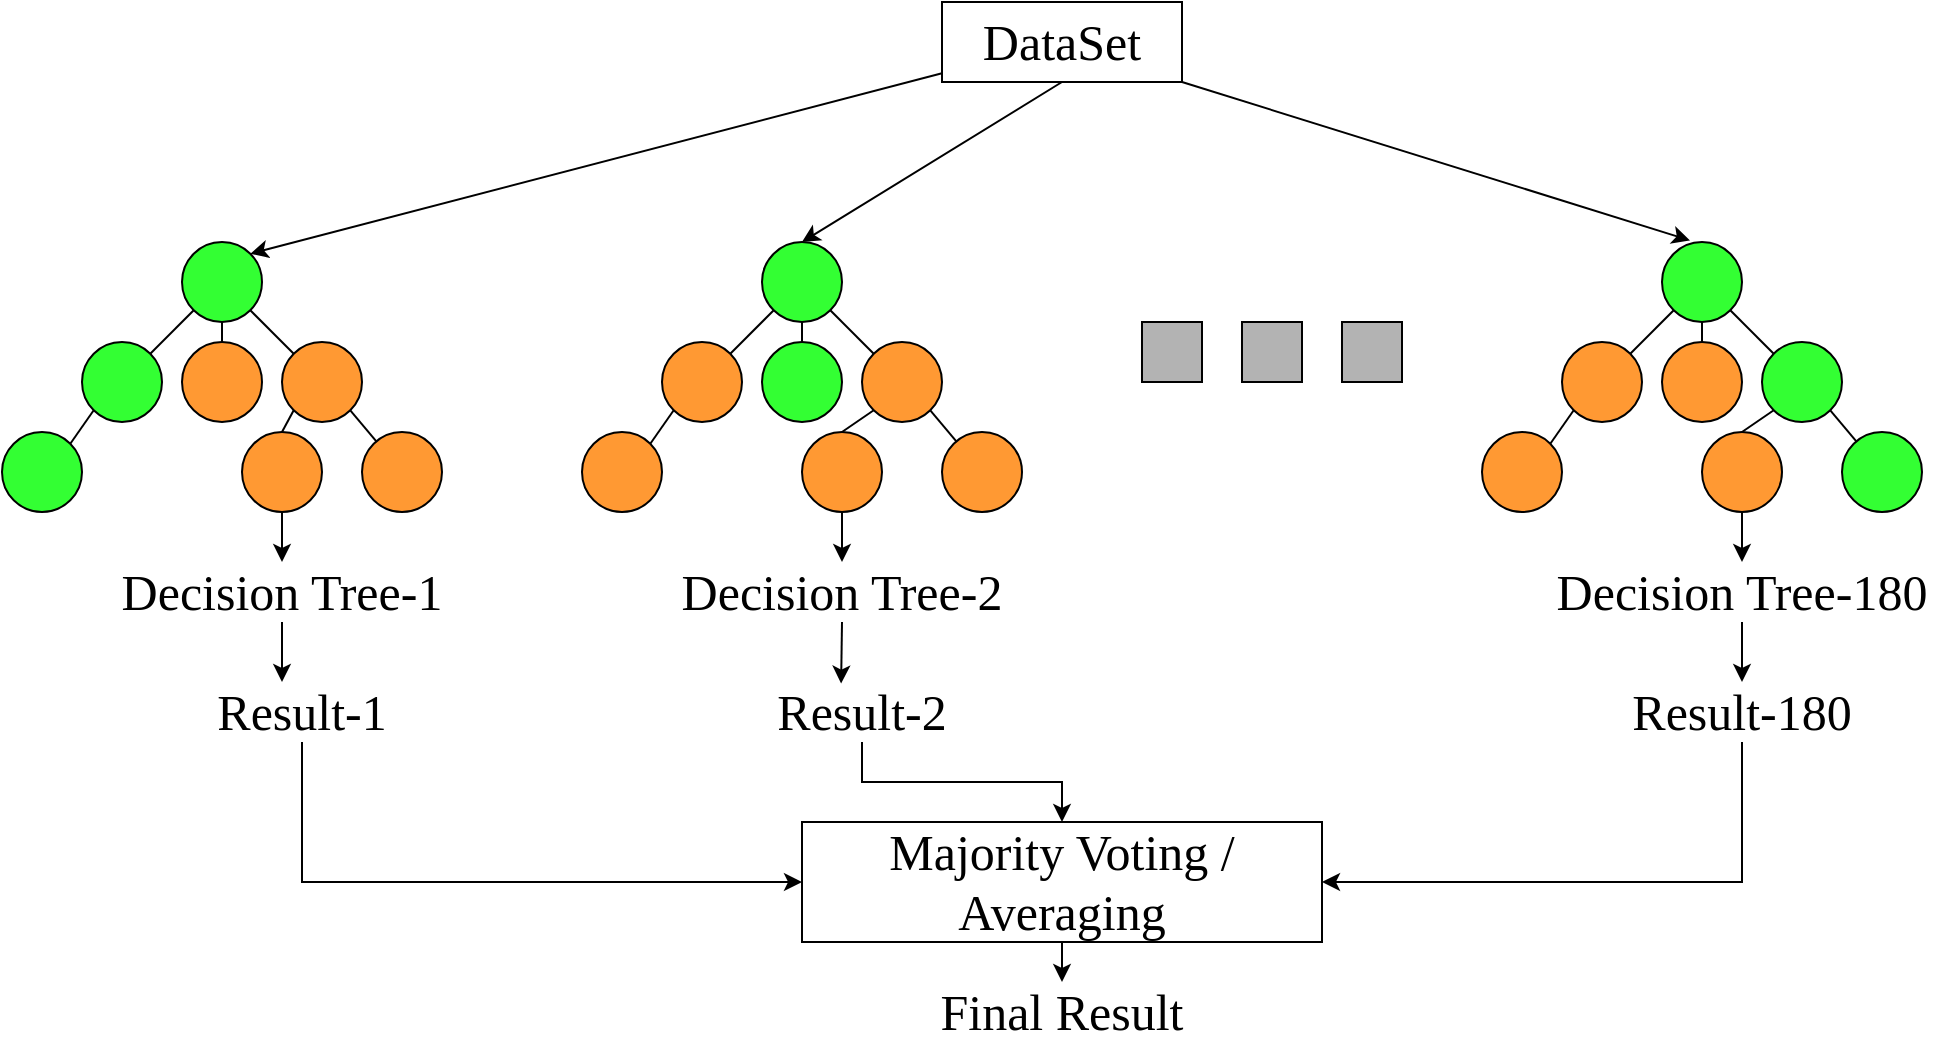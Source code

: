 <mxfile version="24.0.7" type="github">
  <diagram name="第 1 页" id="hqMSWx05icb2TXo64RTx">
    <mxGraphModel dx="1205" dy="1831" grid="1" gridSize="10" guides="1" tooltips="1" connect="1" arrows="0" fold="1" page="1" pageScale="1" pageWidth="827" pageHeight="1169" math="0" shadow="0">
      <root>
        <mxCell id="0" />
        <mxCell id="1" parent="0" />
        <mxCell id="2sswuefIibHv89pwSq-W-1" value="" style="ellipse;whiteSpace=wrap;html=1;aspect=fixed;fillColor=#33FF33;" parent="1" vertex="1">
          <mxGeometry x="240" y="40" width="40" height="40" as="geometry" />
        </mxCell>
        <mxCell id="2sswuefIibHv89pwSq-W-7" value="" style="ellipse;whiteSpace=wrap;html=1;aspect=fixed;fillColor=#33FF33;" parent="1" vertex="1">
          <mxGeometry x="190" y="90" width="40" height="40" as="geometry" />
        </mxCell>
        <mxCell id="2sswuefIibHv89pwSq-W-8" value="" style="ellipse;whiteSpace=wrap;html=1;aspect=fixed;fillColor=#FF9933;" parent="1" vertex="1">
          <mxGeometry x="290" y="90" width="40" height="40" as="geometry" />
        </mxCell>
        <mxCell id="2sswuefIibHv89pwSq-W-9" value="" style="ellipse;whiteSpace=wrap;html=1;aspect=fixed;fillColor=#33FF33;" parent="1" vertex="1">
          <mxGeometry x="150" y="135" width="40" height="40" as="geometry" />
        </mxCell>
        <mxCell id="2sswuefIibHv89pwSq-W-10" value="" style="ellipse;whiteSpace=wrap;html=1;aspect=fixed;fillColor=#FF9933;" parent="1" vertex="1">
          <mxGeometry x="330" y="135" width="40" height="40" as="geometry" />
        </mxCell>
        <mxCell id="2sswuefIibHv89pwSq-W-11" value="" style="endArrow=none;html=1;rounded=0;entryX=0;entryY=1;entryDx=0;entryDy=0;exitX=1;exitY=0;exitDx=0;exitDy=0;" parent="1" source="2sswuefIibHv89pwSq-W-7" target="2sswuefIibHv89pwSq-W-1" edge="1">
          <mxGeometry width="50" height="50" relative="1" as="geometry">
            <mxPoint x="80" y="270" as="sourcePoint" />
            <mxPoint x="130" y="220" as="targetPoint" />
          </mxGeometry>
        </mxCell>
        <mxCell id="2sswuefIibHv89pwSq-W-12" value="" style="endArrow=none;html=1;rounded=0;entryX=1;entryY=0;entryDx=0;entryDy=0;exitX=0;exitY=1;exitDx=0;exitDy=0;" parent="1" source="2sswuefIibHv89pwSq-W-7" target="2sswuefIibHv89pwSq-W-9" edge="1">
          <mxGeometry width="50" height="50" relative="1" as="geometry">
            <mxPoint x="244" y="96" as="sourcePoint" />
            <mxPoint x="256" y="84" as="targetPoint" />
          </mxGeometry>
        </mxCell>
        <mxCell id="2sswuefIibHv89pwSq-W-13" value="" style="endArrow=none;html=1;rounded=0;entryX=1;entryY=1;entryDx=0;entryDy=0;" parent="1" source="2sswuefIibHv89pwSq-W-8" target="2sswuefIibHv89pwSq-W-1" edge="1">
          <mxGeometry width="50" height="50" relative="1" as="geometry">
            <mxPoint x="244" y="96" as="sourcePoint" />
            <mxPoint x="256" y="84" as="targetPoint" />
          </mxGeometry>
        </mxCell>
        <mxCell id="2sswuefIibHv89pwSq-W-14" value="" style="endArrow=none;html=1;rounded=0;entryX=1;entryY=1;entryDx=0;entryDy=0;" parent="1" source="2sswuefIibHv89pwSq-W-10" target="2sswuefIibHv89pwSq-W-8" edge="1">
          <mxGeometry width="50" height="50" relative="1" as="geometry">
            <mxPoint x="296" y="96" as="sourcePoint" />
            <mxPoint x="284" y="84" as="targetPoint" />
          </mxGeometry>
        </mxCell>
        <mxCell id="2sswuefIibHv89pwSq-W-33" value="" style="rounded=0;whiteSpace=wrap;html=1;fillColor=#B3B3B3;" parent="1" vertex="1">
          <mxGeometry x="720" y="80" width="30" height="30" as="geometry" />
        </mxCell>
        <mxCell id="2sswuefIibHv89pwSq-W-34" value="" style="rounded=0;whiteSpace=wrap;html=1;fillColor=#B3B3B3;" parent="1" vertex="1">
          <mxGeometry x="770" y="80" width="30" height="30" as="geometry" />
        </mxCell>
        <mxCell id="2sswuefIibHv89pwSq-W-35" value="" style="rounded=0;whiteSpace=wrap;html=1;fillColor=#B3B3B3;" parent="1" vertex="1">
          <mxGeometry x="820" y="80" width="30" height="30" as="geometry" />
        </mxCell>
        <mxCell id="2sswuefIibHv89pwSq-W-88" style="edgeStyle=none;rounded=0;orthogonalLoop=1;jettySize=auto;html=1;exitX=1;exitY=1;exitDx=0;exitDy=0;entryX=0.35;entryY=-0.02;entryDx=0;entryDy=0;entryPerimeter=0;" parent="1" source="2sswuefIibHv89pwSq-W-36" target="2sswuefIibHv89pwSq-W-74" edge="1">
          <mxGeometry relative="1" as="geometry" />
        </mxCell>
        <mxCell id="2sswuefIibHv89pwSq-W-36" value="&lt;font style=&quot;font-size: 25px;&quot; face=&quot;Times New Roman&quot;&gt;DataSet&lt;/font&gt;" style="rounded=0;whiteSpace=wrap;html=1;" parent="1" vertex="1">
          <mxGeometry x="620" y="-80" width="120" height="40" as="geometry" />
        </mxCell>
        <mxCell id="2sswuefIibHv89pwSq-W-37" value="" style="ellipse;whiteSpace=wrap;html=1;aspect=fixed;fillColor=#FF9933;" parent="1" vertex="1">
          <mxGeometry x="240" y="90" width="40" height="40" as="geometry" />
        </mxCell>
        <mxCell id="2sswuefIibHv89pwSq-W-39" value="" style="endArrow=none;html=1;rounded=0;exitX=0.5;exitY=1;exitDx=0;exitDy=0;" parent="1" source="2sswuefIibHv89pwSq-W-1" target="2sswuefIibHv89pwSq-W-37" edge="1">
          <mxGeometry width="50" height="50" relative="1" as="geometry">
            <mxPoint x="176" y="164" as="sourcePoint" />
            <mxPoint x="124" y="216" as="targetPoint" />
          </mxGeometry>
        </mxCell>
        <mxCell id="2sswuefIibHv89pwSq-W-63" value="" style="ellipse;whiteSpace=wrap;html=1;aspect=fixed;fillColor=#33FF33;" parent="1" vertex="1">
          <mxGeometry x="530" y="40" width="40" height="40" as="geometry" />
        </mxCell>
        <mxCell id="2sswuefIibHv89pwSq-W-64" value="" style="ellipse;whiteSpace=wrap;html=1;aspect=fixed;fillColor=#FF9933;" parent="1" vertex="1">
          <mxGeometry x="480" y="90" width="40" height="40" as="geometry" />
        </mxCell>
        <mxCell id="2sswuefIibHv89pwSq-W-65" value="" style="ellipse;whiteSpace=wrap;html=1;aspect=fixed;fillColor=#FF9933;" parent="1" vertex="1">
          <mxGeometry x="580" y="90" width="40" height="40" as="geometry" />
        </mxCell>
        <mxCell id="2sswuefIibHv89pwSq-W-66" value="" style="ellipse;whiteSpace=wrap;html=1;aspect=fixed;fillColor=#FF9933;" parent="1" vertex="1">
          <mxGeometry x="440" y="135" width="40" height="40" as="geometry" />
        </mxCell>
        <mxCell id="2sswuefIibHv89pwSq-W-67" value="" style="ellipse;whiteSpace=wrap;html=1;aspect=fixed;fillColor=#FF9933;" parent="1" vertex="1">
          <mxGeometry x="620" y="135" width="40" height="40" as="geometry" />
        </mxCell>
        <mxCell id="2sswuefIibHv89pwSq-W-68" value="" style="endArrow=none;html=1;rounded=0;entryX=0;entryY=1;entryDx=0;entryDy=0;exitX=1;exitY=0;exitDx=0;exitDy=0;" parent="1" source="2sswuefIibHv89pwSq-W-64" target="2sswuefIibHv89pwSq-W-63" edge="1">
          <mxGeometry width="50" height="50" relative="1" as="geometry">
            <mxPoint x="370" y="270" as="sourcePoint" />
            <mxPoint x="420" y="220" as="targetPoint" />
          </mxGeometry>
        </mxCell>
        <mxCell id="2sswuefIibHv89pwSq-W-69" value="" style="endArrow=none;html=1;rounded=0;entryX=1;entryY=0;entryDx=0;entryDy=0;exitX=0;exitY=1;exitDx=0;exitDy=0;" parent="1" source="2sswuefIibHv89pwSq-W-64" target="2sswuefIibHv89pwSq-W-66" edge="1">
          <mxGeometry width="50" height="50" relative="1" as="geometry">
            <mxPoint x="534" y="96" as="sourcePoint" />
            <mxPoint x="546" y="84" as="targetPoint" />
          </mxGeometry>
        </mxCell>
        <mxCell id="2sswuefIibHv89pwSq-W-70" value="" style="endArrow=none;html=1;rounded=0;entryX=1;entryY=1;entryDx=0;entryDy=0;" parent="1" source="2sswuefIibHv89pwSq-W-65" target="2sswuefIibHv89pwSq-W-63" edge="1">
          <mxGeometry width="50" height="50" relative="1" as="geometry">
            <mxPoint x="534" y="96" as="sourcePoint" />
            <mxPoint x="546" y="84" as="targetPoint" />
          </mxGeometry>
        </mxCell>
        <mxCell id="2sswuefIibHv89pwSq-W-71" value="" style="endArrow=none;html=1;rounded=0;entryX=1;entryY=1;entryDx=0;entryDy=0;" parent="1" source="2sswuefIibHv89pwSq-W-67" target="2sswuefIibHv89pwSq-W-65" edge="1">
          <mxGeometry width="50" height="50" relative="1" as="geometry">
            <mxPoint x="586" y="96" as="sourcePoint" />
            <mxPoint x="574" y="84" as="targetPoint" />
          </mxGeometry>
        </mxCell>
        <mxCell id="2sswuefIibHv89pwSq-W-72" value="" style="ellipse;whiteSpace=wrap;html=1;aspect=fixed;fillColor=#33FF33;" parent="1" vertex="1">
          <mxGeometry x="530" y="90" width="40" height="40" as="geometry" />
        </mxCell>
        <mxCell id="2sswuefIibHv89pwSq-W-73" value="" style="endArrow=none;html=1;rounded=0;exitX=0.5;exitY=1;exitDx=0;exitDy=0;" parent="1" source="2sswuefIibHv89pwSq-W-63" target="2sswuefIibHv89pwSq-W-72" edge="1">
          <mxGeometry width="50" height="50" relative="1" as="geometry">
            <mxPoint x="466" y="164" as="sourcePoint" />
            <mxPoint x="414" y="216" as="targetPoint" />
          </mxGeometry>
        </mxCell>
        <mxCell id="2sswuefIibHv89pwSq-W-74" value="" style="ellipse;whiteSpace=wrap;html=1;aspect=fixed;fillColor=#33FF33;" parent="1" vertex="1">
          <mxGeometry x="980" y="40" width="40" height="40" as="geometry" />
        </mxCell>
        <mxCell id="2sswuefIibHv89pwSq-W-75" value="" style="ellipse;whiteSpace=wrap;html=1;aspect=fixed;fillColor=#FF9933;" parent="1" vertex="1">
          <mxGeometry x="930" y="90" width="40" height="40" as="geometry" />
        </mxCell>
        <mxCell id="2sswuefIibHv89pwSq-W-76" value="" style="ellipse;whiteSpace=wrap;html=1;aspect=fixed;fillColor=#33FF33;" parent="1" vertex="1">
          <mxGeometry x="1030" y="90" width="40" height="40" as="geometry" />
        </mxCell>
        <mxCell id="2sswuefIibHv89pwSq-W-77" value="" style="ellipse;whiteSpace=wrap;html=1;aspect=fixed;fillColor=#FF9933;" parent="1" vertex="1">
          <mxGeometry x="890" y="135" width="40" height="40" as="geometry" />
        </mxCell>
        <mxCell id="2sswuefIibHv89pwSq-W-78" value="" style="ellipse;whiteSpace=wrap;html=1;aspect=fixed;fillColor=#33FF33;" parent="1" vertex="1">
          <mxGeometry x="1070" y="135" width="40" height="40" as="geometry" />
        </mxCell>
        <mxCell id="2sswuefIibHv89pwSq-W-79" value="" style="endArrow=none;html=1;rounded=0;entryX=0;entryY=1;entryDx=0;entryDy=0;exitX=1;exitY=0;exitDx=0;exitDy=0;" parent="1" source="2sswuefIibHv89pwSq-W-75" target="2sswuefIibHv89pwSq-W-74" edge="1">
          <mxGeometry width="50" height="50" relative="1" as="geometry">
            <mxPoint x="820" y="270" as="sourcePoint" />
            <mxPoint x="870" y="220" as="targetPoint" />
          </mxGeometry>
        </mxCell>
        <mxCell id="2sswuefIibHv89pwSq-W-80" value="" style="endArrow=none;html=1;rounded=0;entryX=1;entryY=0;entryDx=0;entryDy=0;exitX=0;exitY=1;exitDx=0;exitDy=0;" parent="1" source="2sswuefIibHv89pwSq-W-75" target="2sswuefIibHv89pwSq-W-77" edge="1">
          <mxGeometry width="50" height="50" relative="1" as="geometry">
            <mxPoint x="984" y="96" as="sourcePoint" />
            <mxPoint x="996" y="84" as="targetPoint" />
          </mxGeometry>
        </mxCell>
        <mxCell id="2sswuefIibHv89pwSq-W-81" value="" style="endArrow=none;html=1;rounded=0;entryX=1;entryY=1;entryDx=0;entryDy=0;" parent="1" source="2sswuefIibHv89pwSq-W-76" target="2sswuefIibHv89pwSq-W-74" edge="1">
          <mxGeometry width="50" height="50" relative="1" as="geometry">
            <mxPoint x="984" y="96" as="sourcePoint" />
            <mxPoint x="996" y="84" as="targetPoint" />
          </mxGeometry>
        </mxCell>
        <mxCell id="2sswuefIibHv89pwSq-W-82" value="" style="endArrow=none;html=1;rounded=0;entryX=1;entryY=1;entryDx=0;entryDy=0;" parent="1" source="2sswuefIibHv89pwSq-W-78" target="2sswuefIibHv89pwSq-W-76" edge="1">
          <mxGeometry width="50" height="50" relative="1" as="geometry">
            <mxPoint x="1036" y="96" as="sourcePoint" />
            <mxPoint x="1024" y="84" as="targetPoint" />
          </mxGeometry>
        </mxCell>
        <mxCell id="2sswuefIibHv89pwSq-W-83" value="" style="ellipse;whiteSpace=wrap;html=1;aspect=fixed;fillColor=#FF9933;" parent="1" vertex="1">
          <mxGeometry x="980" y="90" width="40" height="40" as="geometry" />
        </mxCell>
        <mxCell id="2sswuefIibHv89pwSq-W-84" value="" style="endArrow=none;html=1;rounded=0;exitX=0.5;exitY=1;exitDx=0;exitDy=0;" parent="1" source="2sswuefIibHv89pwSq-W-74" target="2sswuefIibHv89pwSq-W-83" edge="1">
          <mxGeometry width="50" height="50" relative="1" as="geometry">
            <mxPoint x="916" y="164" as="sourcePoint" />
            <mxPoint x="864" y="216" as="targetPoint" />
          </mxGeometry>
        </mxCell>
        <mxCell id="2sswuefIibHv89pwSq-W-86" style="edgeStyle=none;rounded=0;orthogonalLoop=1;jettySize=auto;html=1;entryX=1;entryY=0;entryDx=0;entryDy=0;" parent="1" source="2sswuefIibHv89pwSq-W-36" target="2sswuefIibHv89pwSq-W-1" edge="1">
          <mxGeometry relative="1" as="geometry">
            <mxPoint x="279" y="55" as="targetPoint" />
          </mxGeometry>
        </mxCell>
        <mxCell id="2sswuefIibHv89pwSq-W-87" style="edgeStyle=none;rounded=0;orthogonalLoop=1;jettySize=auto;html=1;exitX=0.5;exitY=1;exitDx=0;exitDy=0;entryX=0.5;entryY=0;entryDx=0;entryDy=0;" parent="1" source="2sswuefIibHv89pwSq-W-36" target="2sswuefIibHv89pwSq-W-63" edge="1">
          <mxGeometry relative="1" as="geometry" />
        </mxCell>
        <mxCell id="2sswuefIibHv89pwSq-W-89" value="" style="ellipse;whiteSpace=wrap;html=1;aspect=fixed;fillColor=#FF9933;" parent="1" vertex="1">
          <mxGeometry x="550" y="135" width="40" height="40" as="geometry" />
        </mxCell>
        <mxCell id="2sswuefIibHv89pwSq-W-101" style="edgeStyle=none;rounded=0;orthogonalLoop=1;jettySize=auto;html=1;exitX=0.5;exitY=1;exitDx=0;exitDy=0;entryX=0.5;entryY=0;entryDx=0;entryDy=0;" parent="1" source="2sswuefIibHv89pwSq-W-91" target="2sswuefIibHv89pwSq-W-97" edge="1">
          <mxGeometry relative="1" as="geometry" />
        </mxCell>
        <mxCell id="2sswuefIibHv89pwSq-W-91" value="" style="ellipse;whiteSpace=wrap;html=1;aspect=fixed;fillColor=#FF9933;" parent="1" vertex="1">
          <mxGeometry x="270" y="135" width="40" height="40" as="geometry" />
        </mxCell>
        <mxCell id="2sswuefIibHv89pwSq-W-93" value="" style="endArrow=none;html=1;rounded=0;entryX=0.5;entryY=0;entryDx=0;entryDy=0;exitX=0;exitY=1;exitDx=0;exitDy=0;" parent="1" source="2sswuefIibHv89pwSq-W-8" target="2sswuefIibHv89pwSq-W-91" edge="1">
          <mxGeometry width="50" height="50" relative="1" as="geometry">
            <mxPoint x="310" y="130" as="sourcePoint" />
            <mxPoint x="610" y="160" as="targetPoint" />
          </mxGeometry>
        </mxCell>
        <mxCell id="2sswuefIibHv89pwSq-W-94" value="" style="ellipse;whiteSpace=wrap;html=1;aspect=fixed;fillColor=#FF9933;" parent="1" vertex="1">
          <mxGeometry x="1000" y="135" width="40" height="40" as="geometry" />
        </mxCell>
        <mxCell id="2sswuefIibHv89pwSq-W-95" value="" style="endArrow=none;html=1;rounded=0;entryX=0;entryY=1;entryDx=0;entryDy=0;exitX=0.5;exitY=0;exitDx=0;exitDy=0;" parent="1" source="2sswuefIibHv89pwSq-W-89" target="2sswuefIibHv89pwSq-W-65" edge="1">
          <mxGeometry width="50" height="50" relative="1" as="geometry">
            <mxPoint x="520" y="280" as="sourcePoint" />
            <mxPoint x="570" y="230" as="targetPoint" />
          </mxGeometry>
        </mxCell>
        <mxCell id="2sswuefIibHv89pwSq-W-96" value="" style="endArrow=none;html=1;rounded=0;entryX=0;entryY=1;entryDx=0;entryDy=0;exitX=0.5;exitY=0;exitDx=0;exitDy=0;" parent="1" source="2sswuefIibHv89pwSq-W-94" target="2sswuefIibHv89pwSq-W-76" edge="1">
          <mxGeometry width="50" height="50" relative="1" as="geometry">
            <mxPoint x="580" y="145" as="sourcePoint" />
            <mxPoint x="596" y="134" as="targetPoint" />
          </mxGeometry>
        </mxCell>
        <mxCell id="2sswuefIibHv89pwSq-W-97" value="&lt;font style=&quot;font-size: 25px;&quot; face=&quot;Times New Roman&quot;&gt;Decision Tree-1&lt;/font&gt;" style="text;strokeColor=none;align=center;fillColor=none;html=1;verticalAlign=middle;whiteSpace=wrap;rounded=0;" parent="1" vertex="1">
          <mxGeometry x="205" y="200" width="170" height="30" as="geometry" />
        </mxCell>
        <mxCell id="2sswuefIibHv89pwSq-W-98" value="&lt;font style=&quot;font-size: 25px;&quot; face=&quot;Times New Roman&quot;&gt;Decision Tree-2&lt;/font&gt;" style="text;strokeColor=none;align=center;fillColor=none;html=1;verticalAlign=middle;whiteSpace=wrap;rounded=0;" parent="1" vertex="1">
          <mxGeometry x="480" y="200" width="180" height="30" as="geometry" />
        </mxCell>
        <mxCell id="2sswuefIibHv89pwSq-W-99" style="edgeStyle=none;rounded=0;orthogonalLoop=1;jettySize=auto;html=1;exitX=0.75;exitY=1;exitDx=0;exitDy=0;" parent="1" source="2sswuefIibHv89pwSq-W-98" target="2sswuefIibHv89pwSq-W-98" edge="1">
          <mxGeometry relative="1" as="geometry" />
        </mxCell>
        <mxCell id="2sswuefIibHv89pwSq-W-109" style="edgeStyle=none;rounded=0;orthogonalLoop=1;jettySize=auto;html=1;exitX=0.5;exitY=1;exitDx=0;exitDy=0;entryX=0.5;entryY=0;entryDx=0;entryDy=0;" parent="1" source="2sswuefIibHv89pwSq-W-100" target="2sswuefIibHv89pwSq-W-106" edge="1">
          <mxGeometry relative="1" as="geometry" />
        </mxCell>
        <mxCell id="2sswuefIibHv89pwSq-W-100" value="&lt;font style=&quot;font-size: 25px;&quot; face=&quot;Times New Roman&quot;&gt;Decision Tree-180&lt;/font&gt;" style="text;strokeColor=none;align=center;fillColor=none;html=1;verticalAlign=middle;whiteSpace=wrap;rounded=0;" parent="1" vertex="1">
          <mxGeometry x="921.25" y="200" width="197.5" height="30" as="geometry" />
        </mxCell>
        <mxCell id="2sswuefIibHv89pwSq-W-102" style="edgeStyle=none;rounded=0;orthogonalLoop=1;jettySize=auto;html=1;exitX=0.5;exitY=1;exitDx=0;exitDy=0;entryX=0.5;entryY=0;entryDx=0;entryDy=0;" parent="1" source="2sswuefIibHv89pwSq-W-89" target="2sswuefIibHv89pwSq-W-98" edge="1">
          <mxGeometry relative="1" as="geometry" />
        </mxCell>
        <mxCell id="2sswuefIibHv89pwSq-W-103" style="edgeStyle=none;rounded=0;orthogonalLoop=1;jettySize=auto;html=1;exitX=0.5;exitY=1;exitDx=0;exitDy=0;entryX=0.5;entryY=0;entryDx=0;entryDy=0;" parent="1" source="2sswuefIibHv89pwSq-W-94" target="2sswuefIibHv89pwSq-W-100" edge="1">
          <mxGeometry relative="1" as="geometry">
            <mxPoint x="1015" y="202" as="targetPoint" />
          </mxGeometry>
        </mxCell>
        <mxCell id="2sswuefIibHv89pwSq-W-111" style="edgeStyle=orthogonalEdgeStyle;rounded=0;orthogonalLoop=1;jettySize=auto;html=1;exitX=0.5;exitY=1;exitDx=0;exitDy=0;entryX=0;entryY=0.5;entryDx=0;entryDy=0;" parent="1" source="2sswuefIibHv89pwSq-W-104" target="2sswuefIibHv89pwSq-W-110" edge="1">
          <mxGeometry relative="1" as="geometry" />
        </mxCell>
        <mxCell id="2sswuefIibHv89pwSq-W-104" value="&lt;font style=&quot;font-size: 25px;&quot; face=&quot;Times New Roman&quot;&gt;Result-1&lt;/font&gt;" style="text;strokeColor=none;align=center;fillColor=none;html=1;verticalAlign=middle;whiteSpace=wrap;rounded=0;" parent="1" vertex="1">
          <mxGeometry x="240" y="260" width="120" height="30" as="geometry" />
        </mxCell>
        <mxCell id="2sswuefIibHv89pwSq-W-105" value="&lt;font style=&quot;font-size: 25px;&quot; face=&quot;Times New Roman&quot;&gt;Result-2&lt;/font&gt;" style="text;strokeColor=none;align=center;fillColor=none;html=1;verticalAlign=middle;whiteSpace=wrap;rounded=0;" parent="1" vertex="1">
          <mxGeometry x="520" y="260" width="120" height="30" as="geometry" />
        </mxCell>
        <mxCell id="2sswuefIibHv89pwSq-W-112" style="edgeStyle=orthogonalEdgeStyle;rounded=0;orthogonalLoop=1;jettySize=auto;html=1;exitX=0.5;exitY=1;exitDx=0;exitDy=0;entryX=1;entryY=0.5;entryDx=0;entryDy=0;" parent="1" source="2sswuefIibHv89pwSq-W-106" target="2sswuefIibHv89pwSq-W-110" edge="1">
          <mxGeometry relative="1" as="geometry" />
        </mxCell>
        <mxCell id="2sswuefIibHv89pwSq-W-106" value="&lt;font style=&quot;font-size: 25px;&quot; face=&quot;Times New Roman&quot;&gt;Result-180&lt;/font&gt;" style="text;strokeColor=none;align=center;fillColor=none;html=1;verticalAlign=middle;whiteSpace=wrap;rounded=0;" parent="1" vertex="1">
          <mxGeometry x="960" y="260" width="120" height="30" as="geometry" />
        </mxCell>
        <mxCell id="2sswuefIibHv89pwSq-W-107" style="edgeStyle=none;rounded=0;orthogonalLoop=1;jettySize=auto;html=1;exitX=0.5;exitY=1;exitDx=0;exitDy=0;" parent="1" source="2sswuefIibHv89pwSq-W-97" edge="1">
          <mxGeometry relative="1" as="geometry">
            <mxPoint x="290" y="260" as="targetPoint" />
          </mxGeometry>
        </mxCell>
        <mxCell id="2sswuefIibHv89pwSq-W-108" style="edgeStyle=none;rounded=0;orthogonalLoop=1;jettySize=auto;html=1;exitX=0.5;exitY=1;exitDx=0;exitDy=0;entryX=0.413;entryY=0.027;entryDx=0;entryDy=0;entryPerimeter=0;" parent="1" source="2sswuefIibHv89pwSq-W-98" target="2sswuefIibHv89pwSq-W-105" edge="1">
          <mxGeometry relative="1" as="geometry" />
        </mxCell>
        <mxCell id="2sswuefIibHv89pwSq-W-115" style="edgeStyle=orthogonalEdgeStyle;rounded=0;orthogonalLoop=1;jettySize=auto;html=1;exitX=0.5;exitY=1;exitDx=0;exitDy=0;entryX=0.5;entryY=0;entryDx=0;entryDy=0;" parent="1" source="2sswuefIibHv89pwSq-W-110" target="2sswuefIibHv89pwSq-W-114" edge="1">
          <mxGeometry relative="1" as="geometry" />
        </mxCell>
        <mxCell id="2sswuefIibHv89pwSq-W-110" value="&lt;font style=&quot;font-size: 25px;&quot; face=&quot;Times New Roman&quot;&gt;Majority Voting / Averaging&lt;/font&gt;" style="rounded=0;whiteSpace=wrap;html=1;" parent="1" vertex="1">
          <mxGeometry x="550" y="330" width="260" height="60" as="geometry" />
        </mxCell>
        <mxCell id="2sswuefIibHv89pwSq-W-113" style="edgeStyle=orthogonalEdgeStyle;rounded=0;orthogonalLoop=1;jettySize=auto;html=1;exitX=0.5;exitY=1;exitDx=0;exitDy=0;entryX=0.5;entryY=0;entryDx=0;entryDy=0;" parent="1" source="2sswuefIibHv89pwSq-W-105" target="2sswuefIibHv89pwSq-W-110" edge="1">
          <mxGeometry relative="1" as="geometry">
            <mxPoint x="700" y="410" as="targetPoint" />
          </mxGeometry>
        </mxCell>
        <mxCell id="2sswuefIibHv89pwSq-W-114" value="&lt;font style=&quot;font-size: 25px;&quot; face=&quot;Times New Roman&quot;&gt;Final Result&lt;/font&gt;" style="text;strokeColor=none;align=center;fillColor=none;html=1;verticalAlign=middle;whiteSpace=wrap;rounded=0;" parent="1" vertex="1">
          <mxGeometry x="605" y="410" width="150" height="30" as="geometry" />
        </mxCell>
      </root>
    </mxGraphModel>
  </diagram>
</mxfile>
